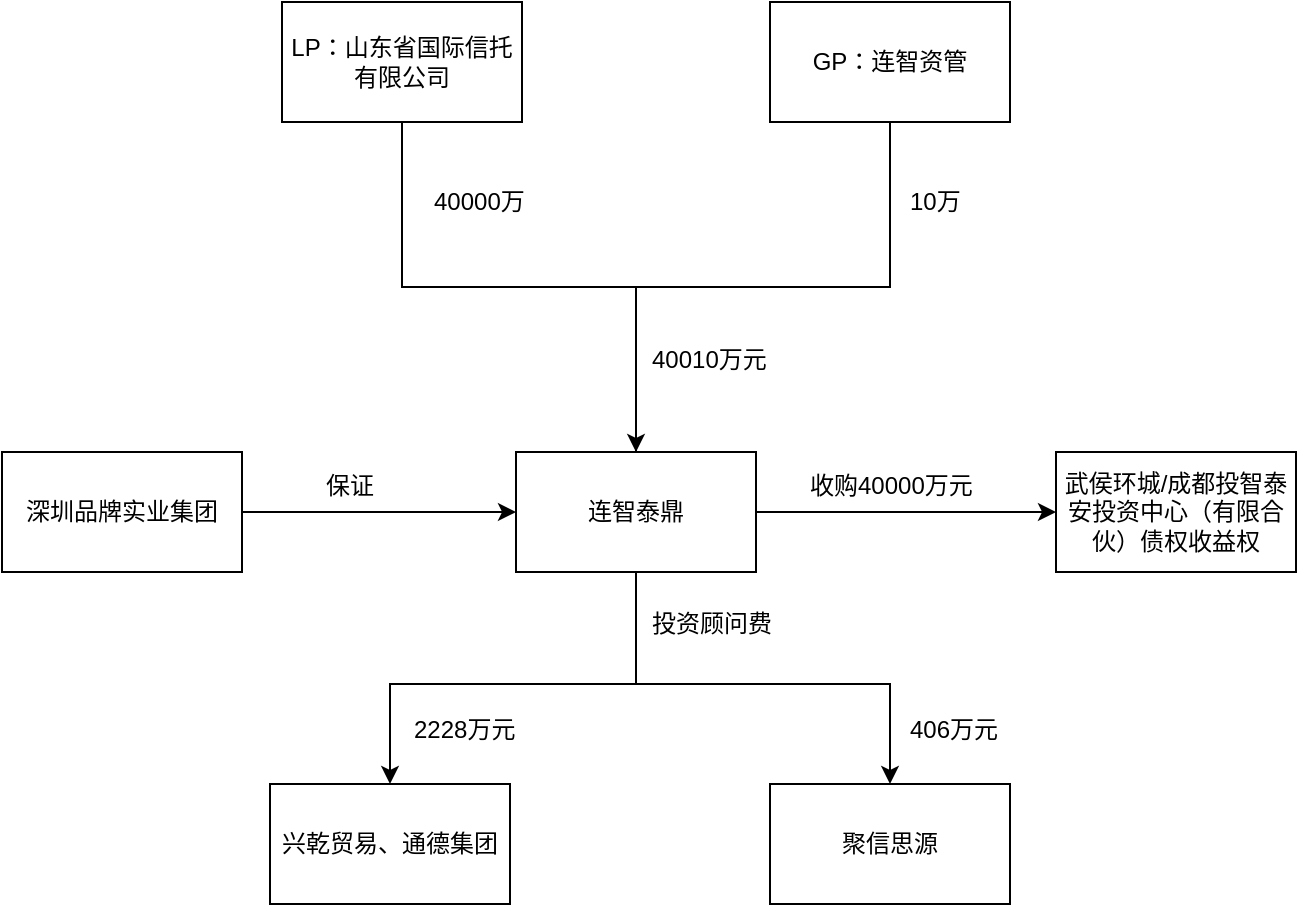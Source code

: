 <mxfile version="10.6.0" type="github"><diagram id="rLGClLaQ9w_AGQnjoE2t" name="第 1 页"><mxGraphModel dx="1354" dy="786" grid="1" gridSize="10" guides="1" tooltips="1" connect="1" arrows="1" fold="1" page="1" pageScale="1" pageWidth="827" pageHeight="1169" math="0" shadow="0"><root><mxCell id="0"/><mxCell id="1" parent="0"/><mxCell id="YPEX1cJUYNnhpfoxCC9J-2" value="" style="edgeStyle=orthogonalEdgeStyle;rounded=0;orthogonalLoop=1;jettySize=auto;html=1;entryX=0.5;entryY=0.6;entryDx=0;entryDy=0;entryPerimeter=0;" edge="1" parent="1" source="YPEX1cJUYNnhpfoxCC9J-3" target="YPEX1cJUYNnhpfoxCC9J-7"><mxGeometry relative="1" as="geometry"><mxPoint x="383" y="330" as="targetPoint"/></mxGeometry></mxCell><mxCell id="YPEX1cJUYNnhpfoxCC9J-3" value="LP：山东省国际信托有限公司" style="rounded=0;whiteSpace=wrap;html=1;" vertex="1" parent="1"><mxGeometry x="206" y="109" width="120" height="60" as="geometry"/></mxCell><mxCell id="YPEX1cJUYNnhpfoxCC9J-4" value="" style="edgeStyle=orthogonalEdgeStyle;rounded=0;orthogonalLoop=1;jettySize=auto;html=1;exitX=0.5;exitY=1;exitDx=0;exitDy=0;" edge="1" parent="1" source="YPEX1cJUYNnhpfoxCC9J-5" target="YPEX1cJUYNnhpfoxCC9J-7"><mxGeometry relative="1" as="geometry"/></mxCell><mxCell id="YPEX1cJUYNnhpfoxCC9J-5" value="GP：连智资管" style="rounded=0;whiteSpace=wrap;html=1;" vertex="1" parent="1"><mxGeometry x="450" y="109" width="120" height="60" as="geometry"/></mxCell><mxCell id="YPEX1cJUYNnhpfoxCC9J-6" value="" style="edgeStyle=orthogonalEdgeStyle;rounded=0;orthogonalLoop=1;jettySize=auto;html=1;" edge="1" parent="1" source="YPEX1cJUYNnhpfoxCC9J-7" target="YPEX1cJUYNnhpfoxCC9J-8"><mxGeometry relative="1" as="geometry"/></mxCell><mxCell id="YPEX1cJUYNnhpfoxCC9J-23" style="edgeStyle=orthogonalEdgeStyle;rounded=0;orthogonalLoop=1;jettySize=auto;html=1;exitX=0.5;exitY=1;exitDx=0;exitDy=0;entryX=0.5;entryY=0;entryDx=0;entryDy=0;" edge="1" parent="1" source="YPEX1cJUYNnhpfoxCC9J-7" target="YPEX1cJUYNnhpfoxCC9J-15"><mxGeometry relative="1" as="geometry"><Array as="points"><mxPoint x="383" y="450"/><mxPoint x="260" y="450"/><mxPoint x="260" y="500"/></Array></mxGeometry></mxCell><mxCell id="YPEX1cJUYNnhpfoxCC9J-25" style="edgeStyle=orthogonalEdgeStyle;rounded=0;orthogonalLoop=1;jettySize=auto;html=1;exitX=0.5;exitY=1;exitDx=0;exitDy=0;entryX=0.5;entryY=0;entryDx=0;entryDy=0;" edge="1" parent="1" source="YPEX1cJUYNnhpfoxCC9J-7" target="YPEX1cJUYNnhpfoxCC9J-21"><mxGeometry relative="1" as="geometry"><Array as="points"><mxPoint x="383" y="450"/><mxPoint x="510" y="450"/><mxPoint x="510" y="500"/></Array></mxGeometry></mxCell><mxCell id="YPEX1cJUYNnhpfoxCC9J-7" value="连智泰鼎" style="rounded=0;whiteSpace=wrap;html=1;" vertex="1" parent="1"><mxGeometry x="323" y="334" width="120" height="60" as="geometry"/></mxCell><mxCell id="YPEX1cJUYNnhpfoxCC9J-8" value="武侯环城/成都投智泰安投资中心（有限合伙）债权收益权" style="rounded=0;whiteSpace=wrap;html=1;" vertex="1" parent="1"><mxGeometry x="593" y="334" width="120" height="60" as="geometry"/></mxCell><mxCell id="YPEX1cJUYNnhpfoxCC9J-9" value="40000万" style="text;html=1;resizable=0;points=[];autosize=1;align=left;verticalAlign=top;spacingTop=-4;" vertex="1" parent="1"><mxGeometry x="280" y="199" width="60" height="20" as="geometry"/></mxCell><mxCell id="YPEX1cJUYNnhpfoxCC9J-10" value="40010万元" style="text;html=1;resizable=0;points=[];autosize=1;align=left;verticalAlign=top;spacingTop=-4;" vertex="1" parent="1"><mxGeometry x="389" y="278" width="70" height="20" as="geometry"/></mxCell><mxCell id="YPEX1cJUYNnhpfoxCC9J-11" value="收购40000万元" style="text;html=1;resizable=0;points=[];autosize=1;align=left;verticalAlign=top;spacingTop=-4;" vertex="1" parent="1"><mxGeometry x="468" y="341" width="100" height="20" as="geometry"/></mxCell><mxCell id="YPEX1cJUYNnhpfoxCC9J-12" value="" style="edgeStyle=orthogonalEdgeStyle;rounded=0;orthogonalLoop=1;jettySize=auto;html=1;" edge="1" parent="1" source="YPEX1cJUYNnhpfoxCC9J-13"><mxGeometry relative="1" as="geometry"><mxPoint x="323" y="364" as="targetPoint"/><Array as="points"><mxPoint x="173" y="364"/></Array></mxGeometry></mxCell><mxCell id="YPEX1cJUYNnhpfoxCC9J-13" value="深圳品牌实业集团" style="rounded=0;whiteSpace=wrap;html=1;" vertex="1" parent="1"><mxGeometry x="66" y="334" width="120" height="60" as="geometry"/></mxCell><mxCell id="YPEX1cJUYNnhpfoxCC9J-15" value="&lt;span&gt;兴乾贸易、&lt;/span&gt;通德集团" style="rounded=0;whiteSpace=wrap;html=1;" vertex="1" parent="1"><mxGeometry x="200" y="500" width="120" height="60" as="geometry"/></mxCell><mxCell id="YPEX1cJUYNnhpfoxCC9J-21" value="&lt;span&gt;聚信思源&lt;/span&gt;" style="rounded=0;whiteSpace=wrap;html=1;" vertex="1" parent="1"><mxGeometry x="450" y="500" width="120" height="60" as="geometry"/></mxCell><mxCell id="YPEX1cJUYNnhpfoxCC9J-17" value="10万" style="text;html=1;resizable=0;points=[];autosize=1;align=left;verticalAlign=top;spacingTop=-4;" vertex="1" parent="1"><mxGeometry x="518" y="199" width="40" height="20" as="geometry"/></mxCell><mxCell id="YPEX1cJUYNnhpfoxCC9J-18" value="保证" style="text;html=1;resizable=0;points=[];autosize=1;align=left;verticalAlign=top;spacingTop=-4;" vertex="1" parent="1"><mxGeometry x="226" y="341" width="40" height="20" as="geometry"/></mxCell><mxCell id="YPEX1cJUYNnhpfoxCC9J-26" value="投资顾问费" style="text;html=1;resizable=0;points=[];autosize=1;align=left;verticalAlign=top;spacingTop=-4;" vertex="1" parent="1"><mxGeometry x="389" y="410" width="80" height="20" as="geometry"/></mxCell><mxCell id="YPEX1cJUYNnhpfoxCC9J-27" value="&lt;span lang=&quot;EN-US&quot;&gt;2228&lt;/span&gt;&lt;span&gt;万元&lt;/span&gt;" style="text;html=1;resizable=0;points=[];autosize=1;align=left;verticalAlign=top;spacingTop=-4;" vertex="1" parent="1"><mxGeometry x="270" y="463" width="70" height="20" as="geometry"/></mxCell><mxCell id="YPEX1cJUYNnhpfoxCC9J-28" value="406万元" style="text;html=1;resizable=0;points=[];autosize=1;align=left;verticalAlign=top;spacingTop=-4;" vertex="1" parent="1"><mxGeometry x="518" y="463" width="60" height="20" as="geometry"/></mxCell></root></mxGraphModel></diagram></mxfile>